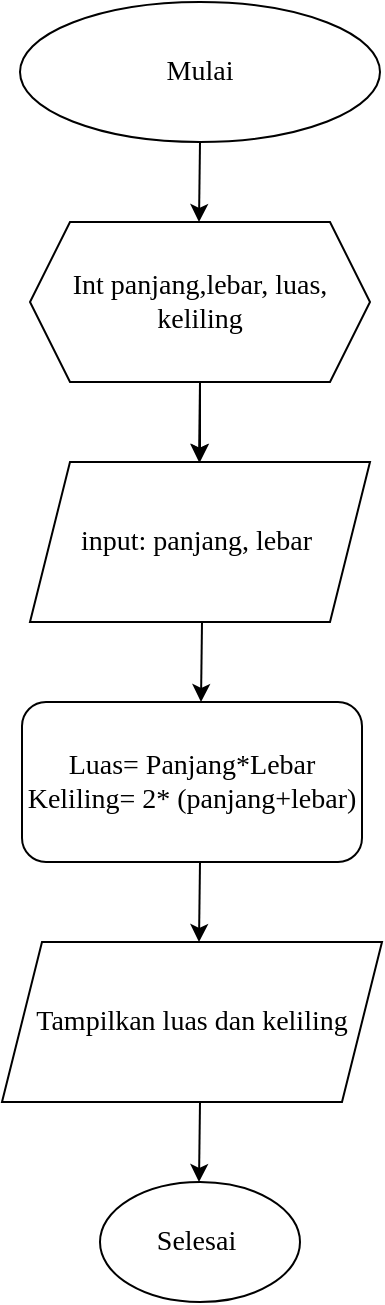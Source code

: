 <mxfile>
    <diagram id="hpTLJJge3nA0QOTt-l78" name="Page-1">
        <mxGraphModel dx="832" dy="467" grid="1" gridSize="10" guides="1" tooltips="1" connect="1" arrows="1" fold="1" page="1" pageScale="1" pageWidth="850" pageHeight="1100" math="0" shadow="0">
            <root>
                <mxCell id="0"/>
                <mxCell id="1" parent="0"/>
                <mxCell id="2" value="Mulai" style="ellipse;whiteSpace=wrap;html=1;fontFamily=Times New Roman;fontSize=14;" vertex="1" parent="1">
                    <mxGeometry x="189" y="10" width="180" height="70" as="geometry"/>
                </mxCell>
                <mxCell id="3" value="" style="endArrow=classic;html=1;" edge="1" parent="1">
                    <mxGeometry width="50" height="50" relative="1" as="geometry">
                        <mxPoint x="279" y="80" as="sourcePoint"/>
                        <mxPoint x="278.5" y="120" as="targetPoint"/>
                        <Array as="points"/>
                    </mxGeometry>
                </mxCell>
                <mxCell id="13" value="" style="edgeStyle=none;html=1;" edge="1" parent="1" source="4" target="5">
                    <mxGeometry relative="1" as="geometry"/>
                </mxCell>
                <mxCell id="4" value="Int panjang,lebar, luas, keliling" style="shape=hexagon;perimeter=hexagonPerimeter2;whiteSpace=wrap;html=1;fixedSize=1;fontFamily=Times New Roman;fontSize=14;" vertex="1" parent="1">
                    <mxGeometry x="194" y="120" width="170" height="80" as="geometry"/>
                </mxCell>
                <mxCell id="5" value="input: panjang, lebar&amp;nbsp;" style="shape=parallelogram;perimeter=parallelogramPerimeter;whiteSpace=wrap;html=1;fixedSize=1;fontFamily=Times New Roman;fontSize=14;" vertex="1" parent="1">
                    <mxGeometry x="194" y="240" width="170" height="80" as="geometry"/>
                </mxCell>
                <mxCell id="6" value="Luas= Panjang*Lebar&lt;br style=&quot;font-size: 14px;&quot;&gt;Keliling= 2* (panjang+lebar)" style="rounded=1;whiteSpace=wrap;html=1;fontFamily=Times New Roman;fontSize=14;" vertex="1" parent="1">
                    <mxGeometry x="190" y="360" width="170" height="80" as="geometry"/>
                </mxCell>
                <mxCell id="7" value="Tampilkan luas dan keliling" style="shape=parallelogram;perimeter=parallelogramPerimeter;whiteSpace=wrap;html=1;fixedSize=1;fontFamily=Times New Roman;fontSize=14;" vertex="1" parent="1">
                    <mxGeometry x="180" y="480" width="190" height="80" as="geometry"/>
                </mxCell>
                <mxCell id="8" value="" style="endArrow=classic;html=1;" edge="1" parent="1">
                    <mxGeometry width="50" height="50" relative="1" as="geometry">
                        <mxPoint x="279" y="200" as="sourcePoint"/>
                        <mxPoint x="278.5" y="240" as="targetPoint"/>
                        <Array as="points"/>
                    </mxGeometry>
                </mxCell>
                <mxCell id="9" value="" style="endArrow=classic;html=1;" edge="1" parent="1">
                    <mxGeometry width="50" height="50" relative="1" as="geometry">
                        <mxPoint x="280" y="320" as="sourcePoint"/>
                        <mxPoint x="279.5" y="360" as="targetPoint"/>
                        <Array as="points"/>
                    </mxGeometry>
                </mxCell>
                <mxCell id="10" value="" style="endArrow=classic;html=1;" edge="1" parent="1">
                    <mxGeometry width="50" height="50" relative="1" as="geometry">
                        <mxPoint x="279" y="440" as="sourcePoint"/>
                        <mxPoint x="278.5" y="480" as="targetPoint"/>
                        <Array as="points"/>
                    </mxGeometry>
                </mxCell>
                <mxCell id="11" value="Selesai&amp;nbsp;" style="ellipse;whiteSpace=wrap;html=1;fontFamily=Times New Roman;fontSize=14;" vertex="1" parent="1">
                    <mxGeometry x="229" y="600" width="100" height="60" as="geometry"/>
                </mxCell>
                <mxCell id="12" value="" style="endArrow=classic;html=1;" edge="1" parent="1">
                    <mxGeometry width="50" height="50" relative="1" as="geometry">
                        <mxPoint x="279" y="560" as="sourcePoint"/>
                        <mxPoint x="278.5" y="600" as="targetPoint"/>
                        <Array as="points"/>
                    </mxGeometry>
                </mxCell>
            </root>
        </mxGraphModel>
    </diagram>
</mxfile>